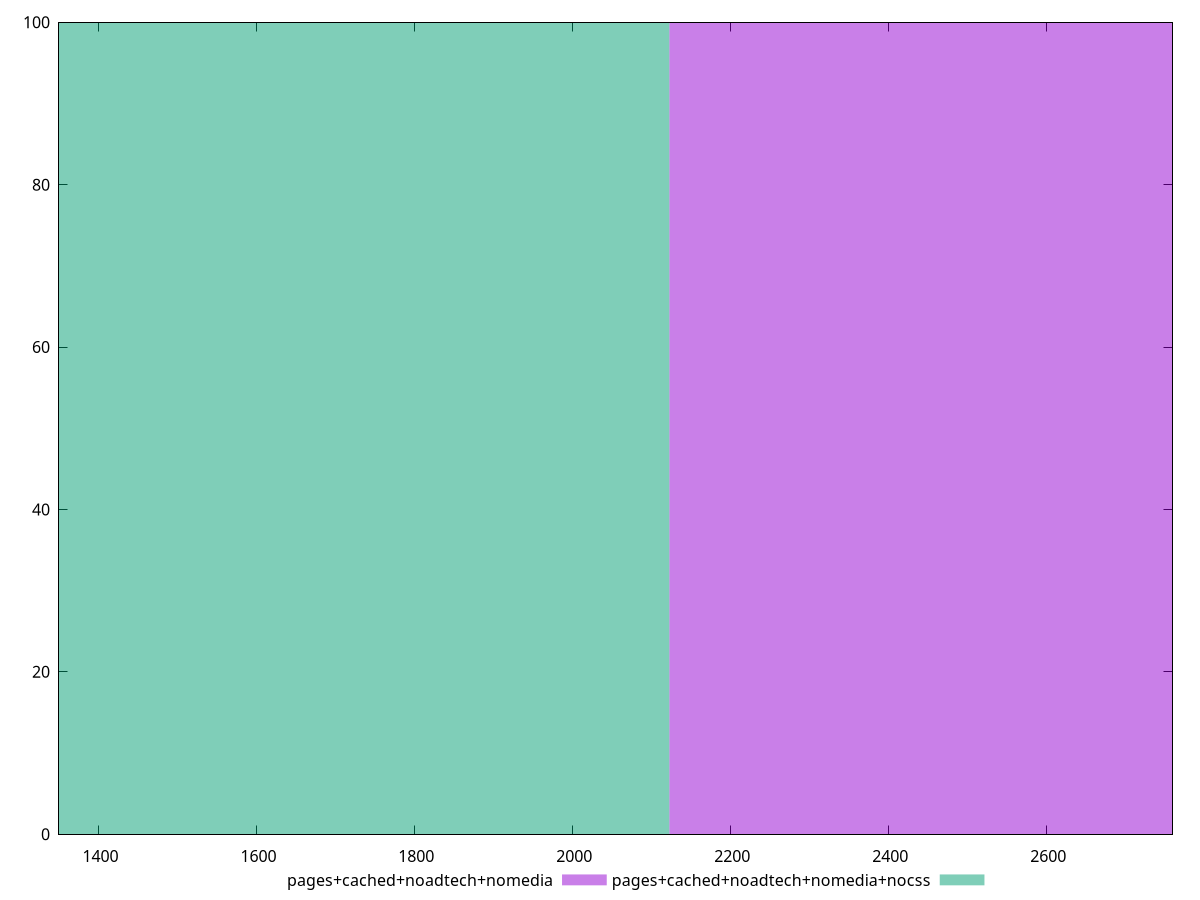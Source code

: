 reset

$pagesCachedNoadtechNomedia <<EOF
2830.4556968488455 100
EOF

$pagesCachedNoadtechNomediaNocss <<EOF
1415.2278484244227 100
EOF

set key outside below
set boxwidth 1415.2278484244227
set xrange [1350:2760]
set yrange [0:100]
set trange [0:100]
set style fill transparent solid 0.5 noborder
set terminal svg size 640, 500 enhanced background rgb 'white'
set output "report_00018_2021-02-10T15-25-16.877Z/uses-text-compression/comparison/histogram/3_vs_4.svg"

plot $pagesCachedNoadtechNomedia title "pages+cached+noadtech+nomedia" with boxes, \
     $pagesCachedNoadtechNomediaNocss title "pages+cached+noadtech+nomedia+nocss" with boxes

reset
